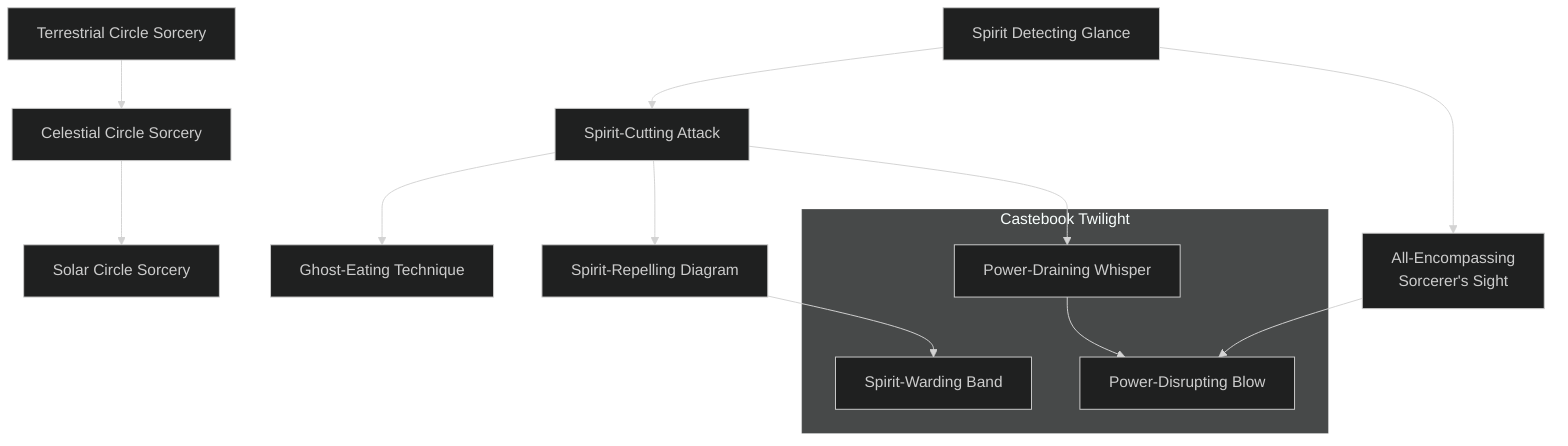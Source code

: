 ---
config:
  theme: dark
---
flowchart TD

    terrestrial_circle_sorcery[Terrestrial Circle Sorcery]
    click terrestrial_circle_sorcery callback "
        Terrestrial Circle Sorcery<br>
        <br>
        Cost: 1 Willpower<br>
        Duration: Instant<br>
        Type: Simple<br>
        Minimum Occult: 3<br>
        Minimum Essence: 3<br>
        Prerequisite Charms: None<br>
        <br>
        While some mortals can manage, by supreme effort, to
        perform magical rituals, magic is simply another, more
        draining way of channeling Essence to the Exalted. Characters
        who have learned the Terrestrial Circle Sorcery Charm
        are able to hone their will into the needle-sharp focus
        needed to perform magic of the so-called First Circle. Note
        that the cost of the Charm is only to enable the character to
        cast a single spell. The actual spell itself has an Essence cost,
        often very high, that the character must pay to actualize the
        spell. This cost is listed in the spell's description. For
        descriptions of spells, see the &quot;Sorcery&quot; section on page 215.
        Terrestrial Circle Sorcery can never be part of a Combo.
        "

    celestial_circle_sorcery[Celestial Circle Sorcery]
    terrestrial_circle_sorcery --> celestial_circle_sorcery
    click celestial_circle_sorcery callback "
        Celestial Circle Sorcery<br>
        <br>
        Cost: 2 Willpower<br>
        Duration: Instant<br>
        Type: Simple<br>
        Minimum Occult: 4<br>
        Minimum Essence: 4<br>
        Prerequisite Charms: Terrestrial Circle Sorcery<br>
        <br>
        Similar to, but more powerful than, magic of the
        Terrestrial Circle, Celestial Circle magic is mighty indeed.
        Dragon-Blooded and mortals are unable to practice this
        form of magic, but Celestial Exalted can. It is worth noting
        that there are only a handful of individuals in the world
        who know the secrets of Celestial Circle magic. Characters
        who wish to learn magic of this circle will have to find
        these entities and convince them to share their wisdom.
        Celestial Circle Sorcery can never be part of a Combo.
        "

    solar_circle_sorcery[Solar Circle Sorcery]
    celestial_circle_sorcery --> solar_circle_sorcery
    click solar_circle_sorcery callback "
        Solar Circle Sorcery<br>
        <br>
        Cost: 3 Willpower<br>
        Duration: Instant<br>
        Type: Simple<br>
        Minimum Occult: 5<br>
        Minimum Essence: 5<br>
        Prerequisite Charms: Celestial Circle Sorcery<br>
        <br>
        The most powerful form of magic available to the
        Exalted. Sorcery of the Solar Circle rivals the anger of the Five
        Elemental Dragons in its power. Only the Solar Exalted can
        practice magic of this magnitude, and most of it was lost after
        the murder of the Solars, many centuries ago. As a result, there
        are practically no spells of the Solar Circle left outside the
        Imperial Library. Characters who wish to reclaim the sorcerous
        power that is their legacy without centuries of magical
        research will have to either search far and wide for magic or
        else bargain with the Yozis and Deathlords for such scraps of
        power as they can be persuaded to part with. Solar Circle
        Sorcery can never be part of a Combo.
        "

    spirit_detecting_glance[Spirit Detecting Glance]
    click spirit_detecting_glance callback "
        Spirit Detecting Glance<br>
        <br>
        Cost: 3 motes<br>
        Duration: One scene<br>
        Type: Simple<br>
        Minimum Occult: 1<br>
        Minimum Essence: 1<br>
        Prerequisite Charms: None<br>
        <br>
        This Charm allows the character to perceive
        unmanifested spirits. Normally, spirits must manifest (appear
        but remain intangible) or materialize (appear in physical
        form) to be perceived. However, characters with this Charm
        can see spirits when they have done neither. Spirits in their
        natural form appear much as they do when manifested or
        materialized, though the character can clearly distinguish
        them from those that are actually visible. Note that this
        Charm does not make the character any more able to strike
        or harm spirits, though it does make it much easier for her to
        direct her attacks. For more information on spirits and their
        powers, see the Antagonists chapter, page 289.
        "

    spirit_cutting_attack[Spirit-Cutting Attack]
    spirit_detecting_glance --> spirit_cutting_attack
    click spirit_cutting_attack callback "
        Spirit-Cutting Attack<br>
        <br>
        Cost: 2 motes<br>
        Duration: Instant<br>
        Type: Supplemental<br>
        Minimum Occult: 2<br>
        Minimum Essence: 2<br>
        <br>
        Prerequisite Charms: Spirit-Detecting Glance<br>
        This Charm allows the character to launch a single
        attack at an unmanifested spirit. For the purposes of the
        individual attack, the character attacks the spirit as if it
        was manifested normally. Characters who do not have
        Spirit-Detecting Glance active (or who are not using some
        other means of perceiving spirits) will be attacking blind
        — a +2 difficulty modifier. Spirits killed via Spirit-Cutting
        Attack will eventually regenerate, but this process takes
        some time (potentially decades) and is quite unpleasant
        for the spirit. Spirit-Cutting Attack is explicitly permitted
        to be part of a Combo with Charms of other Abilities.
        "

    ghost_eating_technique[Ghost-Eating Technique]
    spirit_cutting_attack --> ghost_eating_technique
    click ghost_eating_technique callback "
        Ghost-Eating Technique<br>
        <br>
        Cost: 5 motes<br>
        Duration: Instant<br>
        Type: Supplemental<br>
        Minimum Occult: 4<br>
        Minimum Essence: 3<br>
        Prerequisite Charms: Spirit-Cutting Attack<br>
        <br>
        This Charm is similar to Spirit-Cutting Attack, but the
        character's blows are much more dangerous. Name aside, the
        character does not actually place the spirit into her mouth,
        though she does consume its Essence, and its death at her
        hands is permanent. A blow struck using this Charm does
        aggravated damage to unmaterialized spirits and drains away
        motes of the spirit's Essence equal to twice the character's
        permanent Essence, which are added to the character's own
        store of motes. Drained motes that would take the character
        above her normal maximum are still drained but dissipate
        without benefit to the Exalted. Spirits that have materialized
        are no longer vulnerable to the Ghost-Eating Technique.
        This Charm is the weapon by which the Exalted slew the
        enemies of the gods, and spirits hate and fear it. The Ghost-Eating
        Technique is explicitly permitted to be part of a
        Combo with Charms of other Abilities.
        "

    spirit_repelling_diagram[Spirit-Repelling Diagram]
    spirit_cutting_attack --> spirit_repelling_diagram
    click spirit_repelling_diagram callback "
        Spirit-Repelling Diagram<br>
        <br>
        Cost: 10 motes<br>
        Duration: One scene<br>
        Type: Simple<br>
        Minimum Occult: 5<br>
        Minimum Essence: 2<br>
        Prerequisite Charms: Spirit-Cutting Attack<br>
        <br>
        Through the use of this Charm, characters can drive away
        unmaterialized spirits from an area and bar them from entry. The
        character spreads her arms, and a blazing circle of gold-white light
        erupts a number of yards in radius equal to the character's Essence.
        All unmaterialized spirits within the diagram who have a lower
        maximum Essence pool than the character must either flee the
        warded area or materialize. Unmaterialized spirits outside the
        diagram with maximum Essence pools lower than the character's
        may not use their Charms to effect those within the diagram, nor
        may they enter it. Spirits that have materialized are no longer
        subject to the diagram.
        "

    all_encompassing_sorcerers_sight[All-Encompassing<br>Sorcerer's Sight]
    spirit_detecting_glance --> all_encompassing_sorcerers_sight
    click all_encompassing_sorcerers_sight callback "
        All-Encompassing Sorcerer's Sight<br>
        <br>
        Cost: 6 motes<br>
        Duration: One scene<br>
        Type: Simple<br>
        Minimum Occult: 5<br>
        Minimum Essence: 2<br>
        Prerequisite Charms: Spirit-Detecting Glance<br>
        <br>
        This powerful Charm allows a character to perceive the
        flows of Essence at work in the world around him. Far more
        detailed than Spirit-Detecting Glance or the intuition for
        magic at work that every sorcerer possesses, this Charm allows
        characters to actually see the Essence of the world. Characters
        can not only perceive spirits, they can also see the great gauzy
        rivers of the dragon tracks and the shatteringly brilliant fountains
        and spires of Manses and Demesnes. Exalted using this
        Charm can distinguish the diamond-bright lattices of Charms
        and sorcery at work, allowing them to spot most enchantments
        without the need for any roll. With a successful Intelligence +
        Occult roll, a character can even identify the kind of enchantment
        and (if he is sufficiently familiar with her handiwork) the
        Exalted who caused the magic to come into existence.
        "

    subgraph Castebook Twilight
        direction TB
        power_draining_whisper[Power-Draining Whisper]
        click power_draining_whisper callback "
            Power-Draining Whisper<br>
            <br>
            Cost: 5 motes per turn<br>
            Duration: Varies<br>
            Type: Simple<br>
            Minimum Occult: 4<br>
            Minimum Essence: 5<br>
            Prerequisite Charms: Spirit-Cutting Attack<br>
            <br>
            By giving voice to the arcane patterns of this Charm,
            an Exalted can hamper an enemy's ability to use Essence.
            The character must be within a number of yards of the
            target equal to his Essence. The Solar's player and target's
            player must both make Will + Occult rolls: If the Solar's
            player scores more successes, then for the turn when this
            Charm is used and in every subsequent turn in which the
            character spends 5 motes of Essence, the chosen subject of
            the Charm must pay twice as much Essence to use any of
            his Charms or other Essence-fueled abilities. If the target
            scores more successes, then the Charm fails to function.
            While this Charm does not require continuous concentration
            by the Exalt, only the continued expenditure of
            Essence, and counts as the use of a simple Charm every
            turn, it will be nullified if the Solar using it is rendered
            unconscious or killed. This Charm may never be used as
            part of a Combo, nor does it affect beings with an Essence
            equal to or greater than the character.
            "

        power_disrupting_blow[Power-Disrupting Blow]
        click power_disrupting_blow callback "
            Power-Disrupting Blow<br>
            <br>
            Cost: 7 motes of Essence, 1 temporary Willpower<br>
            Duration: Multiple Turns<br>
            Type: Supplemental<br>
            Minimum Occult: 6<br>
            Minimum Essence: 5<br>
            Prerequisite Charms: All-Encompassing Sorcerer's Sight, Power-Draining Whisper<br>
            <br>
            With a barehanded blow, the character using this
            Charm makes it impossible for his target to make any
            directed use of Essence for that turn and, potentially, for
            later turns. It must be used with a successful barehanded
            attack (which need do no damage but must penetrate
            the target's block or dodge) and is specifically permitted
            to be used as part of a Combo with Charms of other
            Abilities. The character may maintain the Charm as
            long as she continues to spend 10 motes of Peripheral
            Essence and 1 permanent Willpower for each turn that
            it is in use. This count's as the character's Charm use for
            the turn, as long as se continues to spend 7 motes and 1
            temporary Willpower per turn.<br>
            The target — whether he is an Exalt, a spirit, one of
            the Fair Folk or anything else — will be unable to use any
            Essence-driven powers and must react on a purely physical
            level. Note that creatures that are magically aflame or that
            have magical venom are not restricted by this Charm, as
            such prodigies are expressions of their fundamental beings,
            and this attack bars only the working of magic. Likewise,
            this Charm cannot stop Lunar shapeshifting or the display
            and use of anima banners. Should the Solar invoking the
            Charm be rendered unconscious or killed, the magic is
            broken. It is whispered that there are more powerful
            versions of this Charm, which can suppress the powers of
            an Exalted for days, years or permanently, but if so, they are
            still not yet rediscovered.
            "

        spirit_warding_band[Spirit-Warding Band]
        click spirit_warding_band callback "
            Spirit-Warding Band<br>
            <br>
            Cost: 15 motes, 1 Willpower<br>
            Duration: Instant<br>
            Type: Simple<br>
            Minimum Occult: 6<br>
            Minimum Essence: 6<br>
            Prerequisite Charms: Spirit-Repelling Diagram<br>
            <br>
            An Exalted can use this Charm to ward a building or
            room from unwanted entry by spirits. For the Charm to
            function, the area being warded must have a clearly defined
            main entrance and may not be larger than 20 yards
            square. The Exalt invokes the Charm by tracing his Caste
            Mark upon the main door of the area — or on the ground,
            if there is no actual door — to seal the entrance. Dematerialized
            spirits outside the warded area with permanent
            Essence lower than the character's may not use their
            Charms to affect those within the warded area, nor may
            they enter it unless invited by those within. Should they
            attempt to enter, whether or not they succeed, the mark
            upon the entrance blazes bright gold, visible to anybody
            nearby. This ward is a continuing effect that lasts until the
            room is broken or the ward is deliberately defiled by a being
            that is not a spirit.
            "
    end

    spirit_cutting_attack --> power_draining_whisper
    all_encompassing_sorcerers_sight --> power_disrupting_blow
    power_draining_whisper --> power_disrupting_blow
    spirit_repelling_diagram --> spirit_warding_band